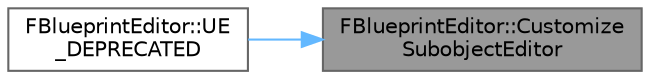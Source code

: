 digraph "FBlueprintEditor::CustomizeSubobjectEditor"
{
 // INTERACTIVE_SVG=YES
 // LATEX_PDF_SIZE
  bgcolor="transparent";
  edge [fontname=Helvetica,fontsize=10,labelfontname=Helvetica,labelfontsize=10];
  node [fontname=Helvetica,fontsize=10,shape=box,height=0.2,width=0.4];
  rankdir="RL";
  Node1 [id="Node000001",label="FBlueprintEditor::Customize\lSubobjectEditor",height=0.2,width=0.4,color="gray40", fillcolor="grey60", style="filled", fontcolor="black",tooltip="Check to see if we can customize the subobject editor for the passed-in scene component."];
  Node1 -> Node2 [id="edge1_Node000001_Node000002",dir="back",color="steelblue1",style="solid",tooltip=" "];
  Node2 [id="Node000002",label="FBlueprintEditor::UE\l_DEPRECATED",height=0.2,width=0.4,color="grey40", fillcolor="white", style="filled",URL="$dd/d29/classFBlueprintEditor.html#ab021bc2428e0eb5aad169ae4fad4ad3a",tooltip=" "];
}
